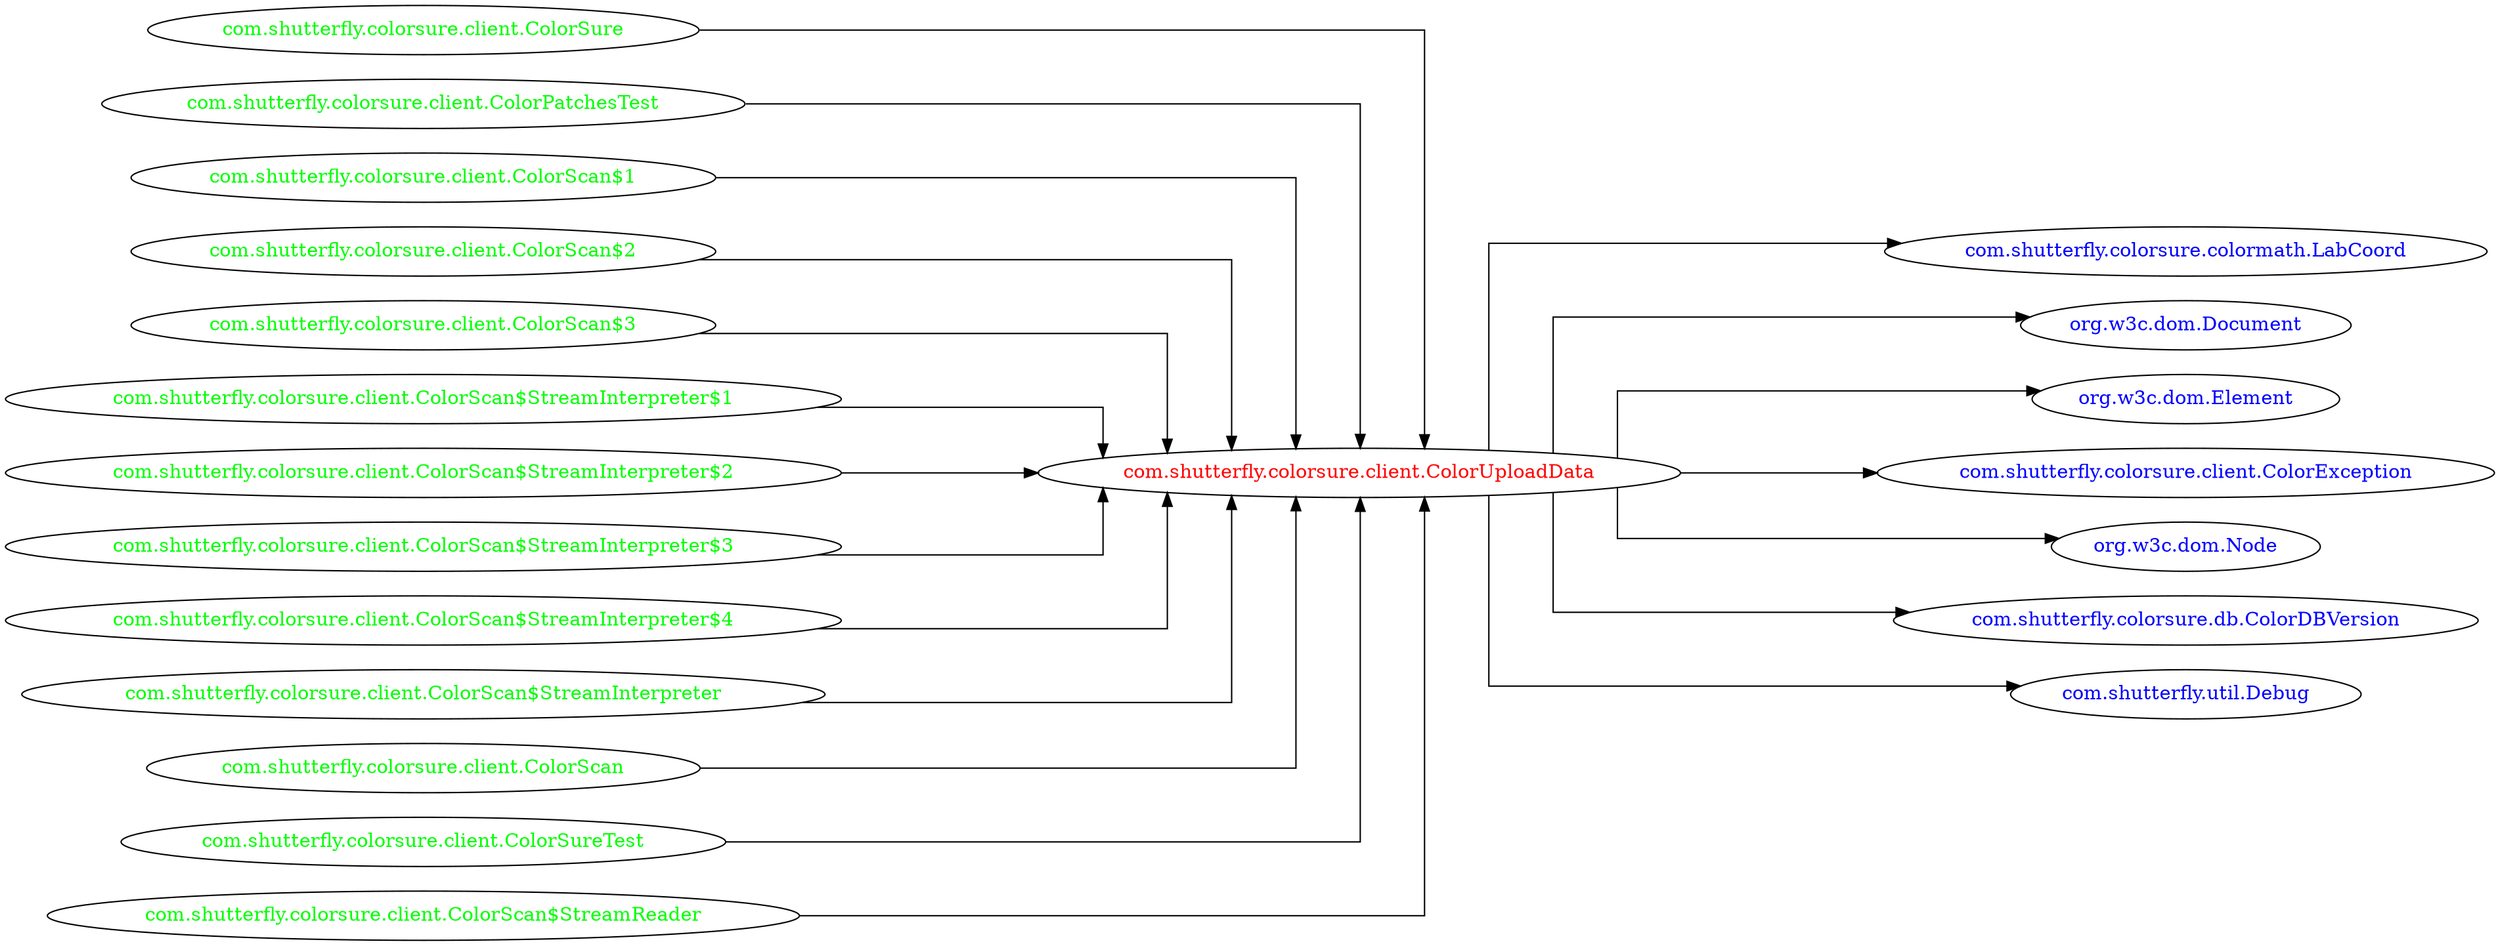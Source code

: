 digraph dependencyGraph {
 concentrate=true;
 ranksep="2.0";
 rankdir="LR"; 
 splines="ortho";
"com.shutterfly.colorsure.client.ColorUploadData" [fontcolor="red"];
"com.shutterfly.colorsure.colormath.LabCoord" [ fontcolor="blue" ];
"com.shutterfly.colorsure.client.ColorUploadData"->"com.shutterfly.colorsure.colormath.LabCoord";
"org.w3c.dom.Document" [ fontcolor="blue" ];
"com.shutterfly.colorsure.client.ColorUploadData"->"org.w3c.dom.Document";
"org.w3c.dom.Element" [ fontcolor="blue" ];
"com.shutterfly.colorsure.client.ColorUploadData"->"org.w3c.dom.Element";
"com.shutterfly.colorsure.client.ColorException" [ fontcolor="blue" ];
"com.shutterfly.colorsure.client.ColorUploadData"->"com.shutterfly.colorsure.client.ColorException";
"org.w3c.dom.Node" [ fontcolor="blue" ];
"com.shutterfly.colorsure.client.ColorUploadData"->"org.w3c.dom.Node";
"com.shutterfly.colorsure.db.ColorDBVersion" [ fontcolor="blue" ];
"com.shutterfly.colorsure.client.ColorUploadData"->"com.shutterfly.colorsure.db.ColorDBVersion";
"com.shutterfly.util.Debug" [ fontcolor="blue" ];
"com.shutterfly.colorsure.client.ColorUploadData"->"com.shutterfly.util.Debug";
"com.shutterfly.colorsure.client.ColorSure" [ fontcolor="green" ];
"com.shutterfly.colorsure.client.ColorSure"->"com.shutterfly.colorsure.client.ColorUploadData";
"com.shutterfly.colorsure.client.ColorPatchesTest" [ fontcolor="green" ];
"com.shutterfly.colorsure.client.ColorPatchesTest"->"com.shutterfly.colorsure.client.ColorUploadData";
"com.shutterfly.colorsure.client.ColorScan$1" [ fontcolor="green" ];
"com.shutterfly.colorsure.client.ColorScan$1"->"com.shutterfly.colorsure.client.ColorUploadData";
"com.shutterfly.colorsure.client.ColorScan$2" [ fontcolor="green" ];
"com.shutterfly.colorsure.client.ColorScan$2"->"com.shutterfly.colorsure.client.ColorUploadData";
"com.shutterfly.colorsure.client.ColorScan$3" [ fontcolor="green" ];
"com.shutterfly.colorsure.client.ColorScan$3"->"com.shutterfly.colorsure.client.ColorUploadData";
"com.shutterfly.colorsure.client.ColorScan$StreamInterpreter$1" [ fontcolor="green" ];
"com.shutterfly.colorsure.client.ColorScan$StreamInterpreter$1"->"com.shutterfly.colorsure.client.ColorUploadData";
"com.shutterfly.colorsure.client.ColorScan$StreamInterpreter$2" [ fontcolor="green" ];
"com.shutterfly.colorsure.client.ColorScan$StreamInterpreter$2"->"com.shutterfly.colorsure.client.ColorUploadData";
"com.shutterfly.colorsure.client.ColorScan$StreamInterpreter$3" [ fontcolor="green" ];
"com.shutterfly.colorsure.client.ColorScan$StreamInterpreter$3"->"com.shutterfly.colorsure.client.ColorUploadData";
"com.shutterfly.colorsure.client.ColorScan$StreamInterpreter$4" [ fontcolor="green" ];
"com.shutterfly.colorsure.client.ColorScan$StreamInterpreter$4"->"com.shutterfly.colorsure.client.ColorUploadData";
"com.shutterfly.colorsure.client.ColorScan$StreamInterpreter" [ fontcolor="green" ];
"com.shutterfly.colorsure.client.ColorScan$StreamInterpreter"->"com.shutterfly.colorsure.client.ColorUploadData";
"com.shutterfly.colorsure.client.ColorScan" [ fontcolor="green" ];
"com.shutterfly.colorsure.client.ColorScan"->"com.shutterfly.colorsure.client.ColorUploadData";
"com.shutterfly.colorsure.client.ColorSureTest" [ fontcolor="green" ];
"com.shutterfly.colorsure.client.ColorSureTest"->"com.shutterfly.colorsure.client.ColorUploadData";
"com.shutterfly.colorsure.client.ColorScan$StreamReader" [ fontcolor="green" ];
"com.shutterfly.colorsure.client.ColorScan$StreamReader"->"com.shutterfly.colorsure.client.ColorUploadData";
}